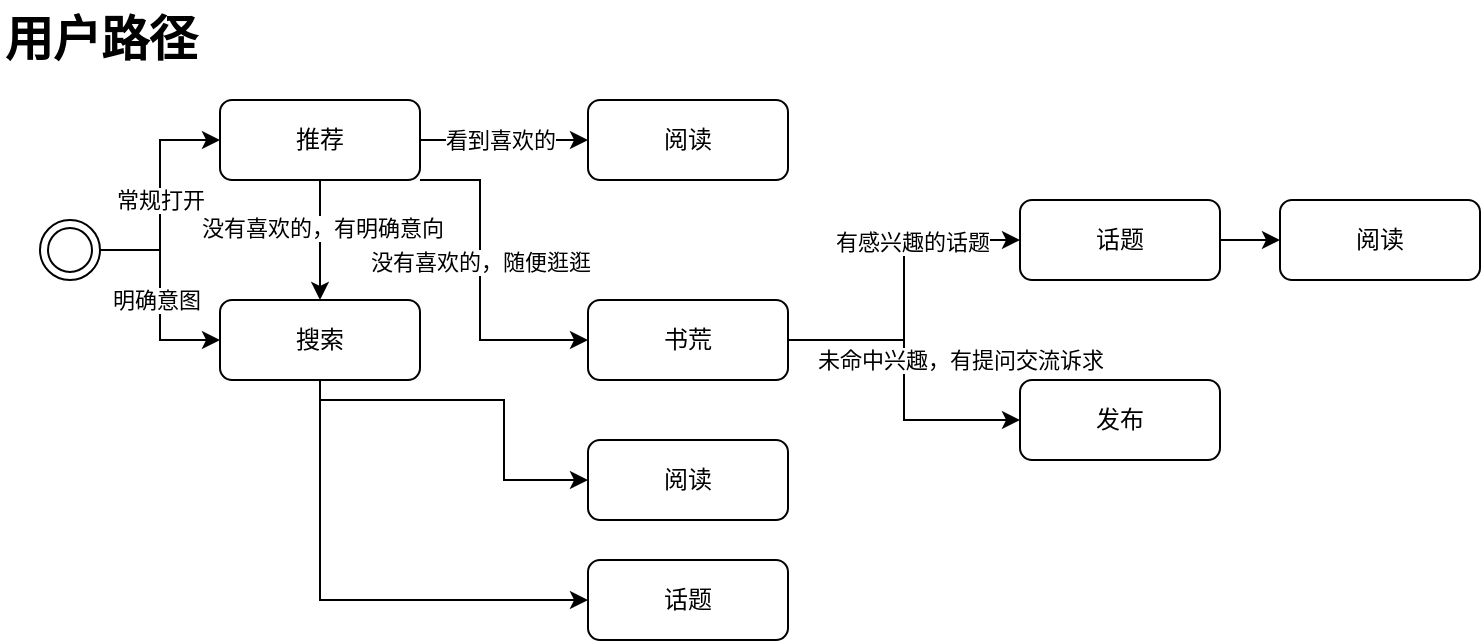 <mxfile version="16.2.7" type="github">
  <diagram id="g6V1LYvYvE0cFW_qO766" name="Page-1">
    <mxGraphModel dx="981" dy="526" grid="1" gridSize="10" guides="1" tooltips="1" connect="1" arrows="1" fold="1" page="1" pageScale="1" pageWidth="827" pageHeight="1169" math="0" shadow="0">
      <root>
        <mxCell id="0" />
        <mxCell id="1" parent="0" />
        <mxCell id="Sua24pKOZ4_qKl_0Wwsn-2" value="用户路径" style="text;strokeColor=none;fillColor=none;html=1;fontSize=24;fontStyle=1;verticalAlign=middle;align=center;" vertex="1" parent="1">
          <mxGeometry x="20" y="30" width="100" height="40" as="geometry" />
        </mxCell>
        <mxCell id="Sua24pKOZ4_qKl_0Wwsn-6" style="edgeStyle=orthogonalEdgeStyle;rounded=0;orthogonalLoop=1;jettySize=auto;html=1;exitX=1;exitY=0.5;exitDx=0;exitDy=0;entryX=0;entryY=0.5;entryDx=0;entryDy=0;" edge="1" parent="1" source="Sua24pKOZ4_qKl_0Wwsn-3" target="Sua24pKOZ4_qKl_0Wwsn-4">
          <mxGeometry relative="1" as="geometry" />
        </mxCell>
        <mxCell id="Sua24pKOZ4_qKl_0Wwsn-9" value="常规打开" style="edgeLabel;html=1;align=center;verticalAlign=middle;resizable=0;points=[];" vertex="1" connectable="0" parent="Sua24pKOZ4_qKl_0Wwsn-6">
          <mxGeometry x="-0.208" relative="1" as="geometry">
            <mxPoint y="-10" as="offset" />
          </mxGeometry>
        </mxCell>
        <mxCell id="Sua24pKOZ4_qKl_0Wwsn-7" style="edgeStyle=orthogonalEdgeStyle;rounded=0;orthogonalLoop=1;jettySize=auto;html=1;exitX=1;exitY=0.5;exitDx=0;exitDy=0;entryX=0;entryY=0.5;entryDx=0;entryDy=0;" edge="1" parent="1" source="Sua24pKOZ4_qKl_0Wwsn-3" target="Sua24pKOZ4_qKl_0Wwsn-5">
          <mxGeometry relative="1" as="geometry" />
        </mxCell>
        <mxCell id="Sua24pKOZ4_qKl_0Wwsn-8" value="明确意图" style="edgeLabel;html=1;align=center;verticalAlign=middle;resizable=0;points=[];" vertex="1" connectable="0" parent="Sua24pKOZ4_qKl_0Wwsn-7">
          <mxGeometry x="0.157" y="-2" relative="1" as="geometry">
            <mxPoint y="-6" as="offset" />
          </mxGeometry>
        </mxCell>
        <mxCell id="Sua24pKOZ4_qKl_0Wwsn-3" value="" style="ellipse;shape=doubleEllipse;html=1;dashed=0;whitespace=wrap;aspect=fixed;" vertex="1" parent="1">
          <mxGeometry x="40" y="140" width="30" height="30" as="geometry" />
        </mxCell>
        <mxCell id="Sua24pKOZ4_qKl_0Wwsn-10" value="" style="edgeStyle=orthogonalEdgeStyle;rounded=0;orthogonalLoop=1;jettySize=auto;html=1;" edge="1" parent="1" source="Sua24pKOZ4_qKl_0Wwsn-4" target="Sua24pKOZ4_qKl_0Wwsn-5">
          <mxGeometry relative="1" as="geometry" />
        </mxCell>
        <mxCell id="Sua24pKOZ4_qKl_0Wwsn-11" value="没有喜欢的，有明确意向" style="edgeLabel;html=1;align=center;verticalAlign=middle;resizable=0;points=[];" vertex="1" connectable="0" parent="Sua24pKOZ4_qKl_0Wwsn-10">
          <mxGeometry x="-0.211" y="1" relative="1" as="geometry">
            <mxPoint as="offset" />
          </mxGeometry>
        </mxCell>
        <mxCell id="Sua24pKOZ4_qKl_0Wwsn-13" value="" style="edgeStyle=orthogonalEdgeStyle;rounded=0;orthogonalLoop=1;jettySize=auto;html=1;" edge="1" parent="1" source="Sua24pKOZ4_qKl_0Wwsn-4" target="Sua24pKOZ4_qKl_0Wwsn-12">
          <mxGeometry relative="1" as="geometry" />
        </mxCell>
        <mxCell id="Sua24pKOZ4_qKl_0Wwsn-14" value="看到喜欢的" style="edgeLabel;html=1;align=center;verticalAlign=middle;resizable=0;points=[];" vertex="1" connectable="0" parent="Sua24pKOZ4_qKl_0Wwsn-13">
          <mxGeometry x="-0.309" y="2" relative="1" as="geometry">
            <mxPoint x="11" y="2" as="offset" />
          </mxGeometry>
        </mxCell>
        <mxCell id="Sua24pKOZ4_qKl_0Wwsn-16" style="edgeStyle=orthogonalEdgeStyle;rounded=0;orthogonalLoop=1;jettySize=auto;html=1;exitX=1;exitY=1;exitDx=0;exitDy=0;entryX=0;entryY=0.5;entryDx=0;entryDy=0;" edge="1" parent="1" source="Sua24pKOZ4_qKl_0Wwsn-4" target="Sua24pKOZ4_qKl_0Wwsn-15">
          <mxGeometry relative="1" as="geometry">
            <Array as="points">
              <mxPoint x="260" y="120" />
              <mxPoint x="260" y="200" />
            </Array>
          </mxGeometry>
        </mxCell>
        <mxCell id="Sua24pKOZ4_qKl_0Wwsn-25" value="没有喜欢的，随便逛逛" style="edgeLabel;html=1;align=center;verticalAlign=middle;resizable=0;points=[];" vertex="1" connectable="0" parent="Sua24pKOZ4_qKl_0Wwsn-16">
          <mxGeometry x="-0.337" relative="1" as="geometry">
            <mxPoint y="16" as="offset" />
          </mxGeometry>
        </mxCell>
        <mxCell id="Sua24pKOZ4_qKl_0Wwsn-4" value="推荐" style="rounded=1;whiteSpace=wrap;html=1;" vertex="1" parent="1">
          <mxGeometry x="130" y="80" width="100" height="40" as="geometry" />
        </mxCell>
        <mxCell id="Sua24pKOZ4_qKl_0Wwsn-19" style="edgeStyle=orthogonalEdgeStyle;rounded=0;orthogonalLoop=1;jettySize=auto;html=1;exitX=0.5;exitY=1;exitDx=0;exitDy=0;entryX=0;entryY=0.5;entryDx=0;entryDy=0;" edge="1" parent="1" source="Sua24pKOZ4_qKl_0Wwsn-5" target="Sua24pKOZ4_qKl_0Wwsn-17">
          <mxGeometry relative="1" as="geometry">
            <Array as="points">
              <mxPoint x="180" y="230" />
              <mxPoint x="272" y="230" />
              <mxPoint x="272" y="270" />
            </Array>
          </mxGeometry>
        </mxCell>
        <mxCell id="Sua24pKOZ4_qKl_0Wwsn-20" style="edgeStyle=orthogonalEdgeStyle;rounded=0;orthogonalLoop=1;jettySize=auto;html=1;exitX=0.5;exitY=1;exitDx=0;exitDy=0;entryX=0;entryY=0.5;entryDx=0;entryDy=0;" edge="1" parent="1" source="Sua24pKOZ4_qKl_0Wwsn-5" target="Sua24pKOZ4_qKl_0Wwsn-18">
          <mxGeometry relative="1" as="geometry" />
        </mxCell>
        <mxCell id="Sua24pKOZ4_qKl_0Wwsn-5" value="搜索" style="rounded=1;whiteSpace=wrap;html=1;" vertex="1" parent="1">
          <mxGeometry x="130" y="180" width="100" height="40" as="geometry" />
        </mxCell>
        <mxCell id="Sua24pKOZ4_qKl_0Wwsn-12" value="阅读" style="rounded=1;whiteSpace=wrap;html=1;" vertex="1" parent="1">
          <mxGeometry x="314" y="80" width="100" height="40" as="geometry" />
        </mxCell>
        <mxCell id="Sua24pKOZ4_qKl_0Wwsn-23" style="edgeStyle=orthogonalEdgeStyle;rounded=0;orthogonalLoop=1;jettySize=auto;html=1;exitX=1;exitY=0.5;exitDx=0;exitDy=0;entryX=0;entryY=0.5;entryDx=0;entryDy=0;" edge="1" parent="1" source="Sua24pKOZ4_qKl_0Wwsn-15" target="Sua24pKOZ4_qKl_0Wwsn-21">
          <mxGeometry relative="1" as="geometry" />
        </mxCell>
        <mxCell id="Sua24pKOZ4_qKl_0Wwsn-26" value="有感兴趣的话题" style="edgeLabel;html=1;align=center;verticalAlign=middle;resizable=0;points=[];" vertex="1" connectable="0" parent="Sua24pKOZ4_qKl_0Wwsn-23">
          <mxGeometry x="0.347" y="-1" relative="1" as="geometry">
            <mxPoint as="offset" />
          </mxGeometry>
        </mxCell>
        <mxCell id="Sua24pKOZ4_qKl_0Wwsn-24" style="edgeStyle=orthogonalEdgeStyle;rounded=0;orthogonalLoop=1;jettySize=auto;html=1;exitX=1;exitY=0.5;exitDx=0;exitDy=0;entryX=0;entryY=0.5;entryDx=0;entryDy=0;" edge="1" parent="1" source="Sua24pKOZ4_qKl_0Wwsn-15" target="Sua24pKOZ4_qKl_0Wwsn-22">
          <mxGeometry relative="1" as="geometry" />
        </mxCell>
        <mxCell id="Sua24pKOZ4_qKl_0Wwsn-27" value="未命中兴趣，有提问交流诉求" style="edgeLabel;html=1;align=center;verticalAlign=middle;resizable=0;points=[];" vertex="1" connectable="0" parent="Sua24pKOZ4_qKl_0Wwsn-24">
          <mxGeometry x="0.127" y="-3" relative="1" as="geometry">
            <mxPoint x="31" y="-20" as="offset" />
          </mxGeometry>
        </mxCell>
        <mxCell id="Sua24pKOZ4_qKl_0Wwsn-15" value="书荒" style="rounded=1;whiteSpace=wrap;html=1;" vertex="1" parent="1">
          <mxGeometry x="314" y="180" width="100" height="40" as="geometry" />
        </mxCell>
        <mxCell id="Sua24pKOZ4_qKl_0Wwsn-17" value="阅读" style="rounded=1;whiteSpace=wrap;html=1;" vertex="1" parent="1">
          <mxGeometry x="314" y="250" width="100" height="40" as="geometry" />
        </mxCell>
        <mxCell id="Sua24pKOZ4_qKl_0Wwsn-18" value="话题" style="rounded=1;whiteSpace=wrap;html=1;" vertex="1" parent="1">
          <mxGeometry x="314" y="310" width="100" height="40" as="geometry" />
        </mxCell>
        <mxCell id="Sua24pKOZ4_qKl_0Wwsn-29" style="edgeStyle=orthogonalEdgeStyle;rounded=0;orthogonalLoop=1;jettySize=auto;html=1;exitX=1;exitY=0.5;exitDx=0;exitDy=0;entryX=0;entryY=0.5;entryDx=0;entryDy=0;" edge="1" parent="1" source="Sua24pKOZ4_qKl_0Wwsn-21" target="Sua24pKOZ4_qKl_0Wwsn-28">
          <mxGeometry relative="1" as="geometry" />
        </mxCell>
        <mxCell id="Sua24pKOZ4_qKl_0Wwsn-21" value="话题" style="rounded=1;whiteSpace=wrap;html=1;" vertex="1" parent="1">
          <mxGeometry x="530" y="130" width="100" height="40" as="geometry" />
        </mxCell>
        <mxCell id="Sua24pKOZ4_qKl_0Wwsn-22" value="发布" style="rounded=1;whiteSpace=wrap;html=1;" vertex="1" parent="1">
          <mxGeometry x="530" y="220" width="100" height="40" as="geometry" />
        </mxCell>
        <mxCell id="Sua24pKOZ4_qKl_0Wwsn-28" value="阅读" style="rounded=1;whiteSpace=wrap;html=1;" vertex="1" parent="1">
          <mxGeometry x="660" y="130" width="100" height="40" as="geometry" />
        </mxCell>
      </root>
    </mxGraphModel>
  </diagram>
</mxfile>
